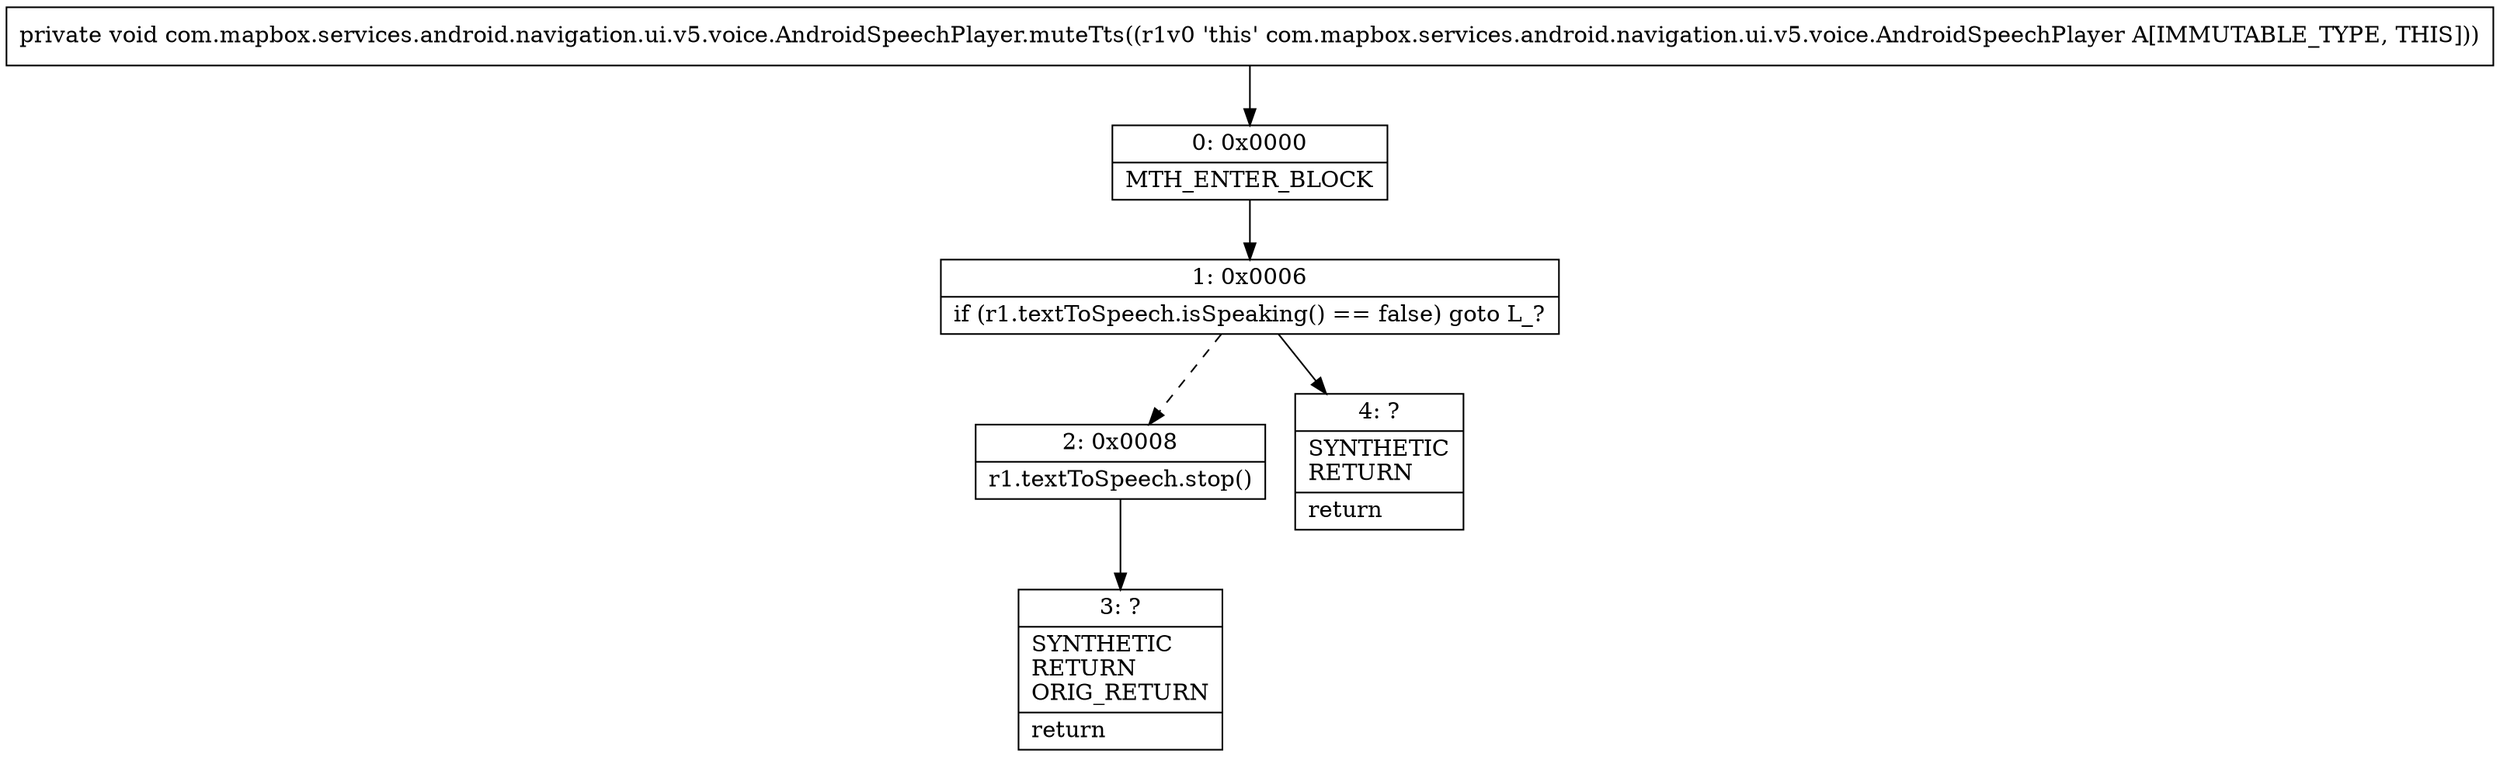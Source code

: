digraph "CFG forcom.mapbox.services.android.navigation.ui.v5.voice.AndroidSpeechPlayer.muteTts()V" {
Node_0 [shape=record,label="{0\:\ 0x0000|MTH_ENTER_BLOCK\l}"];
Node_1 [shape=record,label="{1\:\ 0x0006|if (r1.textToSpeech.isSpeaking() == false) goto L_?\l}"];
Node_2 [shape=record,label="{2\:\ 0x0008|r1.textToSpeech.stop()\l}"];
Node_3 [shape=record,label="{3\:\ ?|SYNTHETIC\lRETURN\lORIG_RETURN\l|return\l}"];
Node_4 [shape=record,label="{4\:\ ?|SYNTHETIC\lRETURN\l|return\l}"];
MethodNode[shape=record,label="{private void com.mapbox.services.android.navigation.ui.v5.voice.AndroidSpeechPlayer.muteTts((r1v0 'this' com.mapbox.services.android.navigation.ui.v5.voice.AndroidSpeechPlayer A[IMMUTABLE_TYPE, THIS])) }"];
MethodNode -> Node_0;
Node_0 -> Node_1;
Node_1 -> Node_2[style=dashed];
Node_1 -> Node_4;
Node_2 -> Node_3;
}

